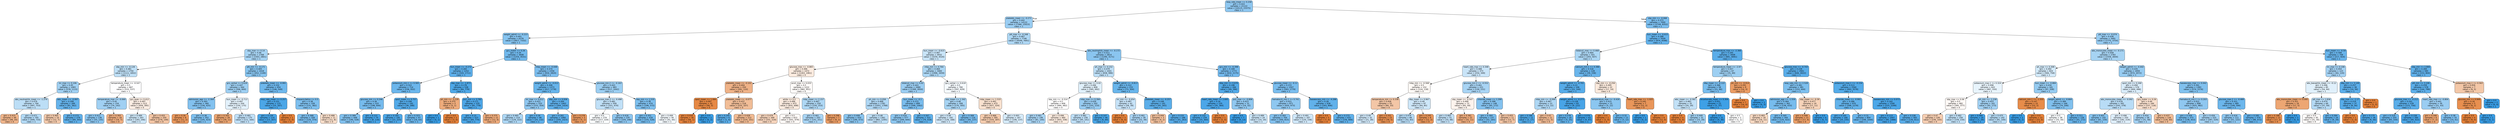 digraph Tree {
node [shape=box, style="filled, rounded", color="black", fontname="helvetica"] ;
edge [fontname="helvetica"] ;
0 [label="resp_rate_mean <= 0.258\ngini = 0.422\nsamples = 21122\nvalue = [10115, 23375]\nclass = 1", fillcolor="#8fc7f0"] ;
1 [label="platelets_mean <= -0.271\ngini = 0.442\nsamples = 14122\nvalue = [7366, 15023]\nclass = 1", fillcolor="#9acdf2"] ;
0 -> 1 [labeldistance=2.5, labelangle=45, headlabel="True"] ;
2 [label="weight_admit <= -0.223\ngini = 0.401\nsamples = 6376\nvalue = [2817, 7332]\nclass = 1", fillcolor="#85c3ef"] ;
1 -> 2 ;
3 [label="sbp_max <= 0.14\ngini = 0.46\nsamples = 2768\nvalue = [1563, 2801]\nclass = 1", fillcolor="#a7d4f4"] ;
2 -> 3 ;
4 [label="sbp_min <= -0.126\ngini = 0.481\nsamples = 1750\nvalue = [1111, 1652]\nclass = 1", fillcolor="#bedff6"] ;
3 -> 4 ;
5 [label="inr_max <= 0.106\ngini = 0.45\nsamples = 1083\nvalue = [578, 1115]\nclass = 1", fillcolor="#a0d0f2"] ;
4 -> 5 ;
6 [label="abs_neutrophils_mean <= -1.279\ngini = 0.479\nsamples = 794\nvalue = [497, 753]\nclass = 1", fillcolor="#bcdef6"] ;
5 -> 6 ;
7 [label="gini = 0.415\nsamples = 49\nvalue = [48, 20]\nclass = 0", fillcolor="#f0b58b"] ;
6 -> 7 ;
8 [label="gini = 0.471\nsamples = 745\nvalue = [449, 733]\nclass = 1", fillcolor="#b2d9f5"] ;
6 -> 8 ;
9 [label="wbc_mean <= -0.997\ngini = 0.299\nsamples = 289\nvalue = [81, 362]\nclass = 1", fillcolor="#65b3eb"] ;
5 -> 9 ;
10 [label="gini = 0.465\nsamples = 10\nvalue = [12, 7]\nclass = 0", fillcolor="#f4caac"] ;
9 -> 10 ;
11 [label="gini = 0.273\nsamples = 279\nvalue = [69, 355]\nclass = 1", fillcolor="#5fb0ea"] ;
9 -> 11 ;
12 [label="temperature_mean <= -0.547\ngini = 0.5\nsamples = 667\nvalue = [533, 537]\nclass = 1", fillcolor="#fefeff"] ;
4 -> 12 ;
13 [label="temperature_max <= -0.069\ngini = 0.45\nsamples = 154\nvalue = [74, 142]\nclass = 1", fillcolor="#a0d0f3"] ;
12 -> 13 ;
14 [label="gini = 0.411\nsamples = 136\nvalue = [55, 135]\nclass = 1", fillcolor="#8ac5f0"] ;
13 -> 14 ;
15 [label="gini = 0.393\nsamples = 18\nvalue = [19, 7]\nclass = 0", fillcolor="#efaf82"] ;
13 -> 15 ;
16 [label="gcs_eyes <= 0.412\ngini = 0.497\nsamples = 513\nvalue = [459, 395]\nclass = 0", fillcolor="#fbede3"] ;
12 -> 16 ;
17 [label="gini = 0.489\nsamples = 263\nvalue = [183, 246]\nclass = 1", fillcolor="#cce6f8"] ;
16 -> 17 ;
18 [label="gini = 0.455\nsamples = 250\nvalue = [276, 149]\nclass = 0", fillcolor="#f3c5a4"] ;
16 -> 18 ;
19 [label="ptt_min <= -0.171\ngini = 0.405\nsamples = 1018\nvalue = [452, 1149]\nclass = 1", fillcolor="#87c4ef"] ;
3 -> 19 ;
20 [label="gcs_verbal <= 0.618\ngini = 0.447\nsamples = 564\nvalue = [306, 600]\nclass = 1", fillcolor="#9ecff2"] ;
19 -> 20 ;
21 [label="admission_age <= -2.304\ngini = 0.393\nsamples = 360\nvalue = [156, 425]\nclass = 1", fillcolor="#82c1ef"] ;
20 -> 21 ;
22 [label="gini = 0.26\nsamples = 8\nvalue = [11, 2]\nclass = 0", fillcolor="#ea985d"] ;
21 -> 22 ;
23 [label="gini = 0.38\nsamples = 352\nvalue = [145, 423]\nclass = 1", fillcolor="#7dbfee"] ;
21 -> 23 ;
24 [label="bun_mean <= -0.713\ngini = 0.497\nsamples = 204\nvalue = [150, 175]\nclass = 1", fillcolor="#e3f1fb"] ;
20 -> 24 ;
25 [label="gini = 0.343\nsamples = 29\nvalue = [39, 11]\nclass = 0", fillcolor="#eca571"] ;
24 -> 25 ;
26 [label="gini = 0.481\nsamples = 175\nvalue = [111, 164]\nclass = 1", fillcolor="#bfdff7"] ;
24 -> 26 ;
27 [label="platelets_mean <= -0.991\ngini = 0.332\nsamples = 454\nvalue = [146, 549]\nclass = 1", fillcolor="#6eb7ec"] ;
19 -> 27 ;
28 [label="resp_rate_mean <= 0.257\ngini = 0.151\nsamples = 115\nvalue = [15, 167]\nclass = 1", fillcolor="#4ba6e7"] ;
27 -> 28 ;
29 [label="gini = 0.134\nsamples = 114\nvalue = [13, 167]\nclass = 1", fillcolor="#48a5e7"] ;
28 -> 29 ;
30 [label="gini = 0.0\nsamples = 1\nvalue = [2, 0]\nclass = 0", fillcolor="#e58139"] ;
28 -> 30 ;
31 [label="hispanic/latino <= 0.5\ngini = 0.38\nsamples = 339\nvalue = [131, 382]\nclass = 1", fillcolor="#7dbfee"] ;
27 -> 31 ;
32 [label="gini = 0.368\nsamples = 328\nvalue = [120, 374]\nclass = 1", fillcolor="#79bced"] ;
31 -> 32 ;
33 [label="gini = 0.488\nsamples = 11\nvalue = [11, 8]\nclass = 0", fillcolor="#f8ddc9"] ;
31 -> 33 ;
34 [label="gcs_motor <= 0.26\ngini = 0.34\nsamples = 3608\nvalue = [1254, 4531]\nclass = 1", fillcolor="#70b8ec"] ;
2 -> 34 ;
35 [label="bun_mean <= -0.272\ngini = 0.265\nsamples = 1252\nvalue = [320, 1711]\nclass = 1", fillcolor="#5eafea"] ;
34 -> 35 ;
36 [label="potassium_min.1 <= 0.583\ngini = 0.322\nsamples = 714\nvalue = [236, 932]\nclass = 1", fillcolor="#6bb6ec"] ;
35 -> 36 ;
37 [label="glucose_min <= 0.246\ngini = 0.36\nsamples = 522\nvalue = [198, 644]\nclass = 1", fillcolor="#76bbed"] ;
36 -> 37 ;
38 [label="gini = 0.389\nsamples = 448\nvalue = [190, 528]\nclass = 1", fillcolor="#80c0ee"] ;
37 -> 38 ;
39 [label="gini = 0.121\nsamples = 74\nvalue = [8, 116]\nclass = 1", fillcolor="#47a4e7"] ;
37 -> 39 ;
40 [label="spo2_mean <= 0.757\ngini = 0.206\nsamples = 192\nvalue = [38, 288]\nclass = 1", fillcolor="#53aae8"] ;
36 -> 40 ;
41 [label="gini = 0.162\nsamples = 145\nvalue = [22, 225]\nclass = 1", fillcolor="#4ca7e8"] ;
40 -> 41 ;
42 [label="gini = 0.323\nsamples = 47\nvalue = [16, 63]\nclass = 1", fillcolor="#6bb6ec"] ;
40 -> 42 ;
43 [label="sbp_max <= -1.873\ngini = 0.176\nsamples = 538\nvalue = [84, 779]\nclass = 1", fillcolor="#4ea8e8"] ;
35 -> 43 ;
44 [label="ph_min <= -3.129\ngini = 0.375\nsamples = 3\nvalue = [3, 1]\nclass = 0", fillcolor="#eeab7b"] ;
43 -> 44 ;
45 [label="gini = 0.0\nsamples = 1\nvalue = [0, 1]\nclass = 1", fillcolor="#399de5"] ;
44 -> 45 ;
46 [label="gini = 0.0\nsamples = 2\nvalue = [3, 0]\nclass = 0", fillcolor="#e58139"] ;
44 -> 46 ;
47 [label="po2_min <= 3.782\ngini = 0.171\nsamples = 535\nvalue = [81, 778]\nclass = 1", fillcolor="#4ea7e8"] ;
43 -> 47 ;
48 [label="gini = 0.15\nsamples = 523\nvalue = [69, 774]\nclass = 1", fillcolor="#4ba6e7"] ;
47 -> 48 ;
49 [label="gini = 0.375\nsamples = 12\nvalue = [12, 4]\nclass = 0", fillcolor="#eeab7b"] ;
47 -> 49 ;
50 [label="mbp_mean <= -0.048\ngini = 0.374\nsamples = 2356\nvalue = [934, 2820]\nclass = 1", fillcolor="#7bbdee"] ;
34 -> 50 ;
51 [label="weight_admit <= -0.012\ngini = 0.308\nsamples = 1373\nvalue = [417, 1778]\nclass = 1", fillcolor="#67b4eb"] ;
50 -> 51 ;
52 [label="inr_max <= 0.012\ngini = 0.421\nsamples = 310\nvalue = [153, 354]\nclass = 1", fillcolor="#8fc7f0"] ;
51 -> 52 ;
53 [label="gini = 0.465\nsamples = 214\nvalue = [129, 222]\nclass = 1", fillcolor="#acd6f4"] ;
52 -> 53 ;
54 [label="gini = 0.26\nsamples = 96\nvalue = [24, 132]\nclass = 1", fillcolor="#5dafea"] ;
52 -> 54 ;
55 [label="dbp_min <= 0.936\ngini = 0.264\nsamples = 1063\nvalue = [264, 1424]\nclass = 1", fillcolor="#5eafea"] ;
51 -> 55 ;
56 [label="gini = 0.261\nsamples = 1060\nvalue = [259, 1423]\nclass = 1", fillcolor="#5dafea"] ;
55 -> 56 ;
57 [label="gini = 0.278\nsamples = 3\nvalue = [5, 1]\nclass = 0", fillcolor="#ea9a61"] ;
55 -> 57 ;
58 [label="glucose_min.2 <= -0.163\ngini = 0.443\nsamples = 983\nvalue = [517, 1042]\nclass = 1", fillcolor="#9bcef2"] ;
50 -> 58 ;
59 [label="glucose_max.2 <= -0.498\ngini = 0.482\nsamples = 509\nvalue = [321, 470]\nclass = 1", fillcolor="#c0e0f7"] ;
58 -> 59 ;
60 [label="gini = 0.5\nsamples = 274\nvalue = [217, 224]\nclass = 1", fillcolor="#f9fcfe"] ;
59 -> 60 ;
61 [label="gini = 0.418\nsamples = 235\nvalue = [104, 246]\nclass = 1", fillcolor="#8dc6f0"] ;
59 -> 61 ;
62 [label="sbp_min <= 1.535\ngini = 0.38\nsamples = 474\nvalue = [196, 572]\nclass = 1", fillcolor="#7dbfee"] ;
58 -> 62 ;
63 [label="gini = 0.351\nsamples = 418\nvalue = [155, 528]\nclass = 1", fillcolor="#73baed"] ;
62 -> 63 ;
64 [label="gini = 0.499\nsamples = 56\nvalue = [41, 44]\nclass = 1", fillcolor="#f2f8fd"] ;
62 -> 64 ;
65 [label="ptt_max <= -0.348\ngini = 0.467\nsamples = 7746\nvalue = [4549, 7691]\nclass = 1", fillcolor="#aed7f4"] ;
1 -> 65 ;
66 [label="bun_mean <= -0.615\ngini = 0.487\nsamples = 4932\nvalue = [3259, 4520]\nclass = 1", fillcolor="#c8e4f8"] ;
65 -> 66 ;
67 [label="glucose_max <= -0.865\ngini = 0.496\nsamples = 1472\nvalue = [1263, 1061]\nclass = 0", fillcolor="#fbebdf"] ;
66 -> 67 ;
68 [label="platelets_mean <= -0.101\ngini = 0.404\nsamples = 250\nvalue = [281, 110]\nclass = 0", fillcolor="#efb287"] ;
67 -> 68 ;
69 [label="spo2_mean <= 1.084\ngini = 0.097\nsamples = 32\nvalue = [56, 3]\nclass = 0", fillcolor="#e68844"] ;
68 -> 69 ;
70 [label="gini = 0.034\nsamples = 30\nvalue = [56, 1]\nclass = 0", fillcolor="#e5833d"] ;
69 -> 70 ;
71 [label="gini = 0.0\nsamples = 2\nvalue = [0, 2]\nclass = 1", fillcolor="#399de5"] ;
69 -> 71 ;
72 [label="platelets_mean <= -0.077\ngini = 0.437\nsamples = 218\nvalue = [225, 107]\nclass = 0", fillcolor="#f1bd97"] ;
68 -> 72 ;
73 [label="gini = 0.245\nsamples = 6\nvalue = [1, 6]\nclass = 1", fillcolor="#5aade9"] ;
72 -> 73 ;
74 [label="gini = 0.428\nsamples = 212\nvalue = [224, 101]\nclass = 0", fillcolor="#f1ba92"] ;
72 -> 74 ;
75 [label="pco2_max <= 0.033\ngini = 0.5\nsamples = 1222\nvalue = [982, 951]\nclass = 0", fillcolor="#fefbf9"] ;
67 -> 75 ;
76 [label="white <= 0.5\ngini = 0.496\nsamples = 972\nvalue = [832, 698]\nclass = 0", fillcolor="#fbebdf"] ;
75 -> 76 ;
77 [label="gini = 0.479\nsamples = 349\nvalue = [331, 219]\nclass = 0", fillcolor="#f6d4bc"] ;
76 -> 77 ;
78 [label="gini = 0.5\nsamples = 623\nvalue = [501, 479]\nclass = 0", fillcolor="#fef9f6"] ;
76 -> 78 ;
79 [label="mbp_mean <= 2.157\ngini = 0.467\nsamples = 250\nvalue = [150, 253]\nclass = 1", fillcolor="#aed7f4"] ;
75 -> 79 ;
80 [label="gini = 0.461\nsamples = 243\nvalue = [141, 251]\nclass = 1", fillcolor="#a8d4f4"] ;
79 -> 80 ;
81 [label="gini = 0.298\nsamples = 7\nvalue = [9, 2]\nclass = 0", fillcolor="#eb9d65"] ;
79 -> 81 ;
82 [label="mbp_min <= 0.764\ngini = 0.464\nsamples = 3460\nvalue = [1996, 3459]\nclass = 1", fillcolor="#abd6f4"] ;
66 -> 82 ;
83 [label="totalco2_max <= 0.02\ngini = 0.443\nsamples = 2680\nvalue = [1399, 2830]\nclass = 1", fillcolor="#9bcdf2"] ;
82 -> 83 ;
84 [label="ph_min <= 0.058\ngini = 0.468\nsamples = 1781\nvalue = [1051, 1768]\nclass = 1", fillcolor="#afd7f4"] ;
83 -> 84 ;
85 [label="gini = 0.408\nsamples = 420\nvalue = [189, 473]\nclass = 1", fillcolor="#88c4ef"] ;
84 -> 85 ;
86 [label="gini = 0.48\nsamples = 1361\nvalue = [862, 1295]\nclass = 1", fillcolor="#bddef6"] ;
84 -> 86 ;
87 [label="bun_mean <= -0.1\ngini = 0.372\nsamples = 899\nvalue = [348, 1062]\nclass = 1", fillcolor="#7abdee"] ;
83 -> 87 ;
88 [label="gini = 0.416\nsamples = 577\nvalue = [269, 644]\nclass = 1", fillcolor="#8cc6f0"] ;
87 -> 88 ;
89 [label="gini = 0.267\nsamples = 322\nvalue = [79, 418]\nclass = 1", fillcolor="#5eb0ea"] ;
87 -> 89 ;
90 [label="gcs_verbal <= 0.618\ngini = 0.5\nsamples = 780\nvalue = [597, 629]\nclass = 1", fillcolor="#f5fafe"] ;
82 -> 90 ;
91 [label="sbp_mean <= 1.342\ngini = 0.46\nsamples = 308\nvalue = [170, 305]\nclass = 1", fillcolor="#a7d4f3"] ;
90 -> 91 ;
92 [label="gini = 0.49\nsamples = 192\nvalue = [126, 168]\nclass = 1", fillcolor="#cee6f8"] ;
91 -> 92 ;
93 [label="gini = 0.368\nsamples = 116\nvalue = [44, 137]\nclass = 1", fillcolor="#79bced"] ;
91 -> 93 ;
94 [label="mbp_mean <= 1.533\ngini = 0.491\nsamples = 472\nvalue = [427, 324]\nclass = 0", fillcolor="#f9e1cf"] ;
90 -> 94 ;
95 [label="gini = 0.466\nsamples = 305\nvalue = [319, 187]\nclass = 0", fillcolor="#f4cbad"] ;
94 -> 95 ;
96 [label="gini = 0.493\nsamples = 167\nvalue = [108, 137]\nclass = 1", fillcolor="#d5eaf9"] ;
94 -> 96 ;
97 [label="abs_neutrophils_mean <= -0.172\ngini = 0.411\nsamples = 2814\nvalue = [1290, 3171]\nclass = 1", fillcolor="#8ac5f0"] ;
65 -> 97 ;
98 [label="ph_max <= 0.152\ngini = 0.479\nsamples = 1041\nvalue = [658, 996]\nclass = 1", fillcolor="#bcdef6"] ;
97 -> 98 ;
99 [label="glucose_max <= 0.02\ngini = 0.496\nsamples = 808\nvalue = [585, 692]\nclass = 1", fillcolor="#e0f0fb"] ;
98 -> 99 ;
100 [label="sbp_min <= -0.314\ngini = 0.5\nsamples = 606\nvalue = [484, 482]\nclass = 0", fillcolor="#fffefe"] ;
99 -> 100 ;
101 [label="gini = 0.461\nsamples = 146\nvalue = [81, 144]\nclass = 1", fillcolor="#a8d4f4"] ;
100 -> 101 ;
102 [label="gini = 0.496\nsamples = 460\nvalue = [403, 338]\nclass = 0", fillcolor="#fbebdf"] ;
100 -> 102 ;
103 [label="mbp_max <= 0.394\ngini = 0.439\nsamples = 202\nvalue = [101, 210]\nclass = 1", fillcolor="#98ccf2"] ;
99 -> 103 ;
104 [label="gini = 0.481\nsamples = 156\nvalue = [95, 141]\nclass = 1", fillcolor="#bedff7"] ;
103 -> 104 ;
105 [label="gini = 0.147\nsamples = 46\nvalue = [6, 69]\nclass = 1", fillcolor="#4aa6e7"] ;
103 -> 105 ;
106 [label="weight_admit <= -0.813\ngini = 0.312\nsamples = 233\nvalue = [73, 304]\nclass = 1", fillcolor="#69b5eb"] ;
98 -> 106 ;
107 [label="inr_min <= -0.454\ngini = 0.487\nsamples = 42\nvalue = [28, 39]\nclass = 1", fillcolor="#c7e3f8"] ;
106 -> 107 ;
108 [label="gini = 0.0\nsamples = 3\nvalue = [6, 0]\nclass = 0", fillcolor="#e58139"] ;
107 -> 108 ;
109 [label="gini = 0.461\nsamples = 39\nvalue = [22, 39]\nclass = 1", fillcolor="#a9d4f4"] ;
107 -> 109 ;
110 [label="platelets_mean <= -0.257\ngini = 0.248\nsamples = 191\nvalue = [45, 265]\nclass = 1", fillcolor="#5baee9"] ;
106 -> 110 ;
111 [label="gini = 0.444\nsamples = 3\nvalue = [4, 2]\nclass = 0", fillcolor="#f2c09c"] ;
110 -> 111 ;
112 [label="gini = 0.233\nsamples = 188\nvalue = [41, 263]\nclass = 1", fillcolor="#58ace9"] ;
110 -> 112 ;
113 [label="gcs_min <= -0.398\ngini = 0.349\nsamples = 1773\nvalue = [632, 2175]\nclass = 1", fillcolor="#73b9ed"] ;
97 -> 113 ;
114 [label="dbp_min <= 0.676\ngini = 0.196\nsamples = 266\nvalue = [49, 396]\nclass = 1", fillcolor="#52a9e8"] ;
113 -> 114 ;
115 [label="heart_rate_mean <= 2.695\ngini = 0.16\nsamples = 235\nvalue = [35, 364]\nclass = 1", fillcolor="#4ca6e8"] ;
114 -> 115 ;
116 [label="gini = 0.152\nsamples = 234\nvalue = [33, 364]\nclass = 1", fillcolor="#4ba6e7"] ;
115 -> 116 ;
117 [label="gini = 0.0\nsamples = 1\nvalue = [2, 0]\nclass = 0", fillcolor="#e58139"] ;
115 -> 117 ;
118 [label="po2_max <= -0.806\ngini = 0.423\nsamples = 31\nvalue = [14, 32]\nclass = 1", fillcolor="#90c8f0"] ;
114 -> 118 ;
119 [label="gini = 0.0\nsamples = 7\nvalue = [0, 13]\nclass = 1", fillcolor="#399de5"] ;
118 -> 119 ;
120 [label="gini = 0.489\nsamples = 24\nvalue = [14, 19]\nclass = 1", fillcolor="#cbe5f8"] ;
118 -> 120 ;
121 [label="glucose_mean <= -0.11\ngini = 0.372\nsamples = 1507\nvalue = [583, 1779]\nclass = 1", fillcolor="#7abdee"] ;
113 -> 121 ;
122 [label="hematocrit_min.1 <= 0.741\ngini = 0.421\nsamples = 871\nvalue = [420, 973]\nclass = 1", fillcolor="#8ec7f0"] ;
121 -> 122 ;
123 [label="gini = 0.393\nsamples = 704\nvalue = [300, 815]\nclass = 1", fillcolor="#82c1ef"] ;
122 -> 123 ;
124 [label="gini = 0.491\nsamples = 167\nvalue = [120, 158]\nclass = 1", fillcolor="#cfe7f9"] ;
122 -> 124 ;
125 [label="baseexcess_min <= -4.288\ngini = 0.28\nsamples = 636\nvalue = [163, 806]\nclass = 1", fillcolor="#61b1ea"] ;
121 -> 125 ;
126 [label="gini = 0.0\nsamples = 5\nvalue = [7, 0]\nclass = 0", fillcolor="#e58139"] ;
125 -> 126 ;
127 [label="gini = 0.272\nsamples = 631\nvalue = [156, 806]\nclass = 1", fillcolor="#5fb0ea"] ;
125 -> 127 ;
128 [label="sbp_min <= -0.068\ngini = 0.373\nsamples = 7000\nvalue = [2749, 8352]\nclass = 1", fillcolor="#7abdee"] ;
0 -> 128 [labeldistance=2.5, labelangle=-45, headlabel="False"] ;
129 [label="bun_mean <= -0.615\ngini = 0.288\nsamples = 3509\nvalue = [974, 4598]\nclass = 1", fillcolor="#63b2eb"] ;
128 -> 129 ;
130 [label="totalco2_max <= 0.468\ngini = 0.464\nsamples = 501\nvalue = [293, 507]\nclass = 1", fillcolor="#abd6f4"] ;
129 -> 130 ;
131 [label="heart_rate_max <= 0.348\ngini = 0.488\nsamples = 373\nvalue = [254, 349]\nclass = 1", fillcolor="#c9e4f8"] ;
130 -> 131 ;
132 [label="mbp_min <= -0.568\ngini = 0.5\nsamples = 152\nvalue = [124, 118]\nclass = 0", fillcolor="#fef9f5"] ;
131 -> 132 ;
133 [label="temperature_min <= 0.336\ngini = 0.458\nsamples = 55\nvalue = [60, 33]\nclass = 0", fillcolor="#f3c6a6"] ;
132 -> 133 ;
134 [label="gini = 0.49\nsamples = 32\nvalue = [21, 28]\nclass = 1", fillcolor="#cee6f8"] ;
133 -> 134 ;
135 [label="gini = 0.201\nsamples = 23\nvalue = [39, 5]\nclass = 0", fillcolor="#e89152"] ;
133 -> 135 ;
136 [label="dbp_mean <= 0.967\ngini = 0.49\nsamples = 97\nvalue = [64, 85]\nclass = 1", fillcolor="#cee7f9"] ;
132 -> 136 ;
137 [label="gini = 0.474\nsamples = 89\nvalue = [52, 83]\nclass = 1", fillcolor="#b5daf5"] ;
136 -> 137 ;
138 [label="gini = 0.245\nsamples = 8\nvalue = [12, 2]\nclass = 0", fillcolor="#e9965a"] ;
136 -> 138 ;
139 [label="glucose_min.2 <= -0.552\ngini = 0.461\nsamples = 221\nvalue = [130, 231]\nclass = 1", fillcolor="#a8d4f4"] ;
131 -> 139 ;
140 [label="sbp_mean <= -0.547\ngini = 0.499\nsamples = 73\nvalue = [65, 59]\nclass = 0", fillcolor="#fdf3ed"] ;
139 -> 140 ;
141 [label="gini = 0.483\nsamples = 51\nvalue = [33, 48]\nclass = 1", fillcolor="#c1e0f7"] ;
140 -> 141 ;
142 [label="gini = 0.381\nsamples = 22\nvalue = [32, 11]\nclass = 0", fillcolor="#eeac7d"] ;
140 -> 142 ;
143 [label="chloride_mean <= 1.299\ngini = 0.398\nsamples = 148\nvalue = [65, 172]\nclass = 1", fillcolor="#84c2ef"] ;
139 -> 143 ;
144 [label="gini = 0.364\nsamples = 137\nvalue = [52, 165]\nclass = 1", fillcolor="#77bced"] ;
143 -> 144 ;
145 [label="gini = 0.455\nsamples = 11\nvalue = [13, 7]\nclass = 0", fillcolor="#f3c5a4"] ;
143 -> 145 ;
146 [label="calcium_min.1 <= 0.386\ngini = 0.318\nsamples = 128\nvalue = [39, 158]\nclass = 1", fillcolor="#6ab5eb"] ;
130 -> 146 ;
147 [label="weight_admit <= -0.701\ngini = 0.23\nsamples = 106\nvalue = [22, 144]\nclass = 1", fillcolor="#57ace9"] ;
146 -> 147 ;
148 [label="mbp_min <= -0.094\ngini = 0.467\nsamples = 23\nvalue = [13, 22]\nclass = 1", fillcolor="#aed7f4"] ;
147 -> 148 ;
149 [label="gini = 0.188\nsamples = 12\nvalue = [2, 17]\nclass = 1", fillcolor="#50a9e8"] ;
148 -> 149 ;
150 [label="gini = 0.43\nsamples = 11\nvalue = [11, 5]\nclass = 0", fillcolor="#f1ba93"] ;
148 -> 150 ;
151 [label="weight_admit <= -0.273\ngini = 0.128\nsamples = 83\nvalue = [9, 122]\nclass = 1", fillcolor="#48a4e7"] ;
147 -> 151 ;
152 [label="gini = 0.278\nsamples = 20\nvalue = [5, 25]\nclass = 1", fillcolor="#61b1ea"] ;
151 -> 152 ;
153 [label="gini = 0.076\nsamples = 63\nvalue = [4, 97]\nclass = 1", fillcolor="#41a1e6"] ;
151 -> 153 ;
154 [label="sbp_min <= -0.256\ngini = 0.495\nsamples = 22\nvalue = [17, 14]\nclass = 0", fillcolor="#fae9dc"] ;
146 -> 154 ;
155 [label="temperature_max <= -0.426\ngini = 0.415\nsamples = 15\nvalue = [5, 12]\nclass = 1", fillcolor="#8bc6f0"] ;
154 -> 155 ;
156 [label="gini = 0.0\nsamples = 2\nvalue = [2, 0]\nclass = 0", fillcolor="#e58139"] ;
155 -> 156 ;
157 [label="gini = 0.32\nsamples = 13\nvalue = [3, 12]\nclass = 1", fillcolor="#6ab6ec"] ;
155 -> 157 ;
158 [label="heart_rate_max <= -1.025\ngini = 0.245\nsamples = 7\nvalue = [12, 2]\nclass = 0", fillcolor="#e9965a"] ;
154 -> 158 ;
159 [label="gini = 0.0\nsamples = 1\nvalue = [0, 2]\nclass = 1", fillcolor="#399de5"] ;
158 -> 159 ;
160 [label="gini = 0.0\nsamples = 6\nvalue = [12, 0]\nclass = 0", fillcolor="#e58139"] ;
158 -> 160 ;
161 [label="temperature_max <= -2.366\ngini = 0.245\nsamples = 3008\nvalue = [681, 4091]\nclass = 1", fillcolor="#5aade9"] ;
129 -> 161 ;
162 [label="temperature_mean <= -2.97\ngini = 0.447\nsamples = 67\nvalue = [35, 69]\nclass = 1", fillcolor="#9dcff2"] ;
161 -> 162 ;
163 [label="dbp_mean <= -0.122\ngini = 0.366\nsamples = 58\nvalue = [21, 66]\nclass = 1", fillcolor="#78bced"] ;
162 -> 163 ;
164 [label="wbc_mean <= -0.581\ngini = 0.483\nsamples = 35\nvalue = [20, 29]\nclass = 1", fillcolor="#c2e1f7"] ;
163 -> 164 ;
165 [label="gini = 0.0\nsamples = 4\nvalue = [5, 0]\nclass = 0", fillcolor="#e58139"] ;
164 -> 165 ;
166 [label="gini = 0.449\nsamples = 31\nvalue = [15, 29]\nclass = 1", fillcolor="#9fd0f2"] ;
164 -> 166 ;
167 [label="bicarbonate_mean <= 0.304\ngini = 0.051\nsamples = 23\nvalue = [1, 37]\nclass = 1", fillcolor="#3ea0e6"] ;
163 -> 167 ;
168 [label="gini = 0.0\nsamples = 21\nvalue = [0, 36]\nclass = 1", fillcolor="#399de5"] ;
167 -> 168 ;
169 [label="gini = 0.5\nsamples = 2\nvalue = [1, 1]\nclass = 0", fillcolor="#ffffff"] ;
167 -> 169 ;
170 [label="ph_min <= -0.914\ngini = 0.291\nsamples = 9\nvalue = [14, 3]\nclass = 0", fillcolor="#eb9c63"] ;
162 -> 170 ;
171 [label="gini = 0.0\nsamples = 7\nvalue = [14, 0]\nclass = 0", fillcolor="#e58139"] ;
170 -> 171 ;
172 [label="gini = 0.0\nsamples = 2\nvalue = [0, 3]\nclass = 1", fillcolor="#399de5"] ;
170 -> 172 ;
173 [label="glucose_max <= -0.743\ngini = 0.238\nsamples = 2941\nvalue = [646, 4022]\nclass = 1", fillcolor="#59ade9"] ;
161 -> 173 ;
174 [label="resp_rate_min <= 2.528\ngini = 0.381\nsamples = 381\nvalue = [153, 444]\nclass = 1", fillcolor="#7dbfee"] ;
173 -> 174 ;
175 [label="admission_age <= -1.559\ngini = 0.364\nsamples = 362\nvalue = [136, 433]\nclass = 1", fillcolor="#77bced"] ;
174 -> 175 ;
176 [label="gini = 0.483\nsamples = 18\nvalue = [16, 11]\nclass = 0", fillcolor="#f7d8c1"] ;
175 -> 176 ;
177 [label="gini = 0.345\nsamples = 344\nvalue = [120, 422]\nclass = 1", fillcolor="#71b9ec"] ;
175 -> 177 ;
178 [label="sbp_mean <= -0.39\ngini = 0.477\nsamples = 19\nvalue = [17, 11]\nclass = 0", fillcolor="#f6d3b9"] ;
174 -> 178 ;
179 [label="gini = 0.308\nsamples = 13\nvalue = [17, 4]\nclass = 0", fillcolor="#eb9f68"] ;
178 -> 179 ;
180 [label="gini = 0.0\nsamples = 6\nvalue = [0, 7]\nclass = 1", fillcolor="#399de5"] ;
178 -> 180 ;
181 [label="potassium_max.1 <= -0.154\ngini = 0.213\nsamples = 2560\nvalue = [493, 3578]\nclass = 1", fillcolor="#54abe9"] ;
173 -> 181 ;
182 [label="chloride_mean <= -0.991\ngini = 0.286\nsamples = 970\nvalue = [268, 1279]\nclass = 1", fillcolor="#62b2ea"] ;
181 -> 182 ;
183 [label="gini = 0.145\nsamples = 166\nvalue = [20, 235]\nclass = 1", fillcolor="#4aa5e7"] ;
182 -> 183 ;
184 [label="gini = 0.31\nsamples = 804\nvalue = [248, 1044]\nclass = 1", fillcolor="#68b4eb"] ;
182 -> 184 ;
185 [label="baseexcess_min <= 0.073\ngini = 0.162\nsamples = 1590\nvalue = [225, 2299]\nclass = 1", fillcolor="#4ca7e8"] ;
181 -> 185 ;
186 [label="gini = 0.113\nsamples = 1007\nvalue = [95, 1488]\nclass = 1", fillcolor="#46a3e7"] ;
185 -> 186 ;
187 [label="gini = 0.238\nsamples = 583\nvalue = [130, 811]\nclass = 1", fillcolor="#59ade9"] ;
185 -> 187 ;
188 [label="ptt_max <= -0.074\ngini = 0.436\nsamples = 3491\nvalue = [1775, 3754]\nclass = 1", fillcolor="#97cbf1"] ;
128 -> 188 ;
189 [label="abs_monocytes_mean <= -0.171\ngini = 0.458\nsamples = 2783\nvalue = [1558, 2830]\nclass = 1", fillcolor="#a6d3f3"] ;
188 -> 189 ;
190 [label="ph_max <= 0.308\ngini = 0.492\nsamples = 824\nvalue = [584, 758]\nclass = 1", fillcolor="#d2e9f9"] ;
189 -> 190 ;
191 [label="potassium_max.1 <= 0.324\ngini = 0.498\nsamples = 643\nvalue = [487, 550]\nclass = 1", fillcolor="#e8f4fc"] ;
190 -> 191 ;
192 [label="sbp_max <= 0.06\ngini = 0.5\nsamples = 482\nvalue = [395, 377]\nclass = 0", fillcolor="#fef9f6"] ;
191 -> 192 ;
193 [label="gini = 0.47\nsamples = 226\nvalue = [236, 143]\nclass = 0", fillcolor="#f5cdb1"] ;
192 -> 193 ;
194 [label="gini = 0.482\nsamples = 256\nvalue = [159, 234]\nclass = 1", fillcolor="#c0e0f7"] ;
192 -> 194 ;
195 [label="ph_min <= -1.238\ngini = 0.453\nsamples = 161\nvalue = [92, 173]\nclass = 1", fillcolor="#a2d1f3"] ;
191 -> 195 ;
196 [label="gini = 0.064\nsamples = 19\nvalue = [1, 29]\nclass = 1", fillcolor="#40a0e6"] ;
195 -> 196 ;
197 [label="gini = 0.475\nsamples = 142\nvalue = [91, 144]\nclass = 1", fillcolor="#b6dbf5"] ;
195 -> 197 ;
198 [label="bun_mean <= -0.884\ngini = 0.434\nsamples = 181\nvalue = [97, 208]\nclass = 1", fillcolor="#95cbf1"] ;
190 -> 198 ;
199 [label="calcium_min.1 <= -1.555\ngini = 0.147\nsamples = 15\nvalue = [23, 2]\nclass = 0", fillcolor="#e78c4a"] ;
198 -> 199 ;
200 [label="gini = 0.0\nsamples = 2\nvalue = [0, 2]\nclass = 1", fillcolor="#399de5"] ;
199 -> 200 ;
201 [label="gini = 0.0\nsamples = 13\nvalue = [23, 0]\nclass = 0", fillcolor="#e58139"] ;
199 -> 201 ;
202 [label="weight_admit <= -0.664\ngini = 0.389\nsamples = 166\nvalue = [74, 206]\nclass = 1", fillcolor="#80c0ee"] ;
198 -> 202 ;
203 [label="gini = 0.5\nsamples = 38\nvalue = [33, 34]\nclass = 1", fillcolor="#f9fcfe"] ;
202 -> 203 ;
204 [label="gini = 0.311\nsamples = 128\nvalue = [41, 172]\nclass = 1", fillcolor="#68b4eb"] ;
202 -> 204 ;
205 [label="weight_admit <= -0.442\ngini = 0.435\nsamples = 1959\nvalue = [974, 2072]\nclass = 1", fillcolor="#96cbf1"] ;
189 -> 205 ;
206 [label="spo2_min <= 0.268\ngini = 0.494\nsamples = 576\nvalue = [400, 496]\nclass = 1", fillcolor="#d9ecfa"] ;
205 -> 206 ;
207 [label="abs_monocytes_mean <= -0.092\ngini = 0.476\nsamples = 392\nvalue = [243, 378]\nclass = 1", fillcolor="#b8dcf6"] ;
206 -> 207 ;
208 [label="gini = 0.401\nsamples = 142\nvalue = [61, 159]\nclass = 1", fillcolor="#85c3ef"] ;
207 -> 208 ;
209 [label="gini = 0.496\nsamples = 250\nvalue = [182, 219]\nclass = 1", fillcolor="#deeefb"] ;
207 -> 209 ;
210 [label="gcs_motor <= 0.26\ngini = 0.49\nsamples = 184\nvalue = [157, 118]\nclass = 0", fillcolor="#f9e0ce"] ;
206 -> 210 ;
211 [label="gini = 0.454\nsamples = 58\nvalue = [31, 58]\nclass = 1", fillcolor="#a3d1f3"] ;
210 -> 211 ;
212 [label="gini = 0.437\nsamples = 126\nvalue = [126, 60]\nclass = 0", fillcolor="#f1bd97"] ;
210 -> 212 ;
213 [label="baseexcess_max <= 0.042\ngini = 0.391\nsamples = 1383\nvalue = [574, 1576]\nclass = 1", fillcolor="#81c1ee"] ;
205 -> 213 ;
214 [label="hematocrit_min.1 <= 0.203\ngini = 0.422\nsamples = 898\nvalue = [425, 982]\nclass = 1", fillcolor="#8fc7f0"] ;
213 -> 214 ;
215 [label="gini = 0.358\nsamples = 373\nvalue = [138, 453]\nclass = 1", fillcolor="#75bbed"] ;
214 -> 215 ;
216 [label="gini = 0.456\nsamples = 525\nvalue = [287, 529]\nclass = 1", fillcolor="#a4d2f3"] ;
214 -> 216 ;
217 [label="glucose_max.2 <= -0.489\ngini = 0.321\nsamples = 485\nvalue = [149, 594]\nclass = 1", fillcolor="#6bb6ec"] ;
213 -> 217 ;
218 [label="gini = 0.416\nsamples = 111\nvalue = [51, 122]\nclass = 1", fillcolor="#8cc6f0"] ;
217 -> 218 ;
219 [label="gini = 0.285\nsamples = 374\nvalue = [98, 472]\nclass = 1", fillcolor="#62b1ea"] ;
217 -> 219 ;
220 [label="bun_mean <= -0.59\ngini = 0.308\nsamples = 708\nvalue = [217, 924]\nclass = 1", fillcolor="#68b4eb"] ;
188 -> 220 ;
221 [label="inr_max <= 0.106\ngini = 0.454\nsamples = 123\nvalue = [64, 120]\nclass = 1", fillcolor="#a3d1f3"] ;
220 -> 221 ;
222 [label="abs_basophils_mean <= -0.12\ngini = 0.496\nsamples = 85\nvalue = [54, 64]\nclass = 1", fillcolor="#e0f0fb"] ;
221 -> 222 ;
223 [label="abs_monocytes_mean <= 0.095\ngini = 0.351\nsamples = 16\nvalue = [17, 5]\nclass = 0", fillcolor="#eda673"] ;
222 -> 223 ;
224 [label="gini = 0.188\nsamples = 13\nvalue = [17, 2]\nclass = 0", fillcolor="#e89050"] ;
223 -> 224 ;
225 [label="gini = 0.0\nsamples = 3\nvalue = [0, 3]\nclass = 1", fillcolor="#399de5"] ;
223 -> 225 ;
226 [label="ptt_max <= 1.836\ngini = 0.474\nsamples = 69\nvalue = [37, 59]\nclass = 1", fillcolor="#b5daf5"] ;
222 -> 226 ;
227 [label="gini = 0.5\nsamples = 45\nvalue = [31, 30]\nclass = 0", fillcolor="#fefbf9"] ;
226 -> 227 ;
228 [label="gini = 0.284\nsamples = 24\nvalue = [6, 29]\nclass = 1", fillcolor="#62b1ea"] ;
226 -> 228 ;
229 [label="dbp_min <= 3.149\ngini = 0.257\nsamples = 38\nvalue = [10, 56]\nclass = 1", fillcolor="#5caeea"] ;
221 -> 229 ;
230 [label="sbp_max <= -1.17\ngini = 0.219\nsamples = 37\nvalue = [8, 56]\nclass = 1", fillcolor="#55abe9"] ;
229 -> 230 ;
231 [label="gini = 0.0\nsamples = 1\nvalue = [2, 0]\nclass = 0", fillcolor="#e58139"] ;
230 -> 231 ;
232 [label="gini = 0.175\nsamples = 36\nvalue = [6, 56]\nclass = 1", fillcolor="#4ea8e8"] ;
230 -> 232 ;
233 [label="gini = 0.0\nsamples = 1\nvalue = [2, 0]\nclass = 0", fillcolor="#e58139"] ;
229 -> 233 ;
234 [label="sbp_min <= 2.806\ngini = 0.269\nsamples = 585\nvalue = [153, 804]\nclass = 1", fillcolor="#5fb0ea"] ;
220 -> 234 ;
235 [label="ptt_min <= 3.106\ngini = 0.259\nsamples = 578\nvalue = [144, 799]\nclass = 1", fillcolor="#5dafea"] ;
234 -> 235 ;
236 [label="glucose_max <= -0.212\ngini = 0.241\nsamples = 539\nvalue = [123, 756]\nclass = 1", fillcolor="#59ade9"] ;
235 -> 236 ;
237 [label="gini = 0.319\nsamples = 255\nvalue = [83, 334]\nclass = 1", fillcolor="#6ab5eb"] ;
236 -> 237 ;
238 [label="gini = 0.158\nsamples = 284\nvalue = [40, 422]\nclass = 1", fillcolor="#4ca6e7"] ;
236 -> 238 ;
239 [label="heart_rate_max <= -0.804\ngini = 0.441\nsamples = 39\nvalue = [21, 43]\nclass = 1", fillcolor="#9acdf2"] ;
235 -> 239 ;
240 [label="gini = 0.346\nsamples = 6\nvalue = [7, 2]\nclass = 0", fillcolor="#eca572"] ;
239 -> 240 ;
241 [label="gini = 0.38\nsamples = 33\nvalue = [14, 41]\nclass = 1", fillcolor="#7dbeee"] ;
239 -> 241 ;
242 [label="potassium_max.1 <= 0.563\ngini = 0.459\nsamples = 7\nvalue = [9, 5]\nclass = 0", fillcolor="#f3c7a7"] ;
234 -> 242 ;
243 [label="glucose_min <= 0.949\ngini = 0.18\nsamples = 5\nvalue = [9, 1]\nclass = 0", fillcolor="#e88f4f"] ;
242 -> 243 ;
244 [label="gini = 0.0\nsamples = 4\nvalue = [9, 0]\nclass = 0", fillcolor="#e58139"] ;
243 -> 244 ;
245 [label="gini = 0.0\nsamples = 1\nvalue = [0, 1]\nclass = 1", fillcolor="#399de5"] ;
243 -> 245 ;
246 [label="gini = 0.0\nsamples = 2\nvalue = [0, 4]\nclass = 1", fillcolor="#399de5"] ;
242 -> 246 ;
}